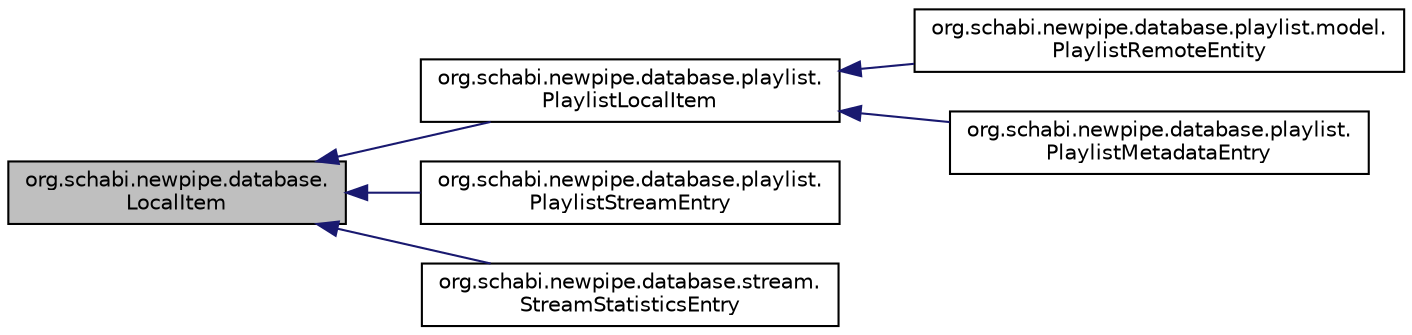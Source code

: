 digraph "org.schabi.newpipe.database.LocalItem"
{
 // LATEX_PDF_SIZE
  edge [fontname="Helvetica",fontsize="10",labelfontname="Helvetica",labelfontsize="10"];
  node [fontname="Helvetica",fontsize="10",shape=record];
  rankdir="LR";
  Node0 [label="org.schabi.newpipe.database.\lLocalItem",height=0.2,width=0.4,color="black", fillcolor="grey75", style="filled", fontcolor="black",tooltip=" "];
  Node0 -> Node1 [dir="back",color="midnightblue",fontsize="10",style="solid",fontname="Helvetica"];
  Node1 [label="org.schabi.newpipe.database.playlist.\lPlaylistLocalItem",height=0.2,width=0.4,color="black", fillcolor="white", style="filled",URL="$interfaceorg_1_1schabi_1_1newpipe_1_1database_1_1playlist_1_1_playlist_local_item.html",tooltip=" "];
  Node1 -> Node2 [dir="back",color="midnightblue",fontsize="10",style="solid",fontname="Helvetica"];
  Node2 [label="org.schabi.newpipe.database.playlist.model.\lPlaylistRemoteEntity",height=0.2,width=0.4,color="black", fillcolor="white", style="filled",URL="$classorg_1_1schabi_1_1newpipe_1_1database_1_1playlist_1_1model_1_1_playlist_remote_entity.html",tooltip=" "];
  Node1 -> Node3 [dir="back",color="midnightblue",fontsize="10",style="solid",fontname="Helvetica"];
  Node3 [label="org.schabi.newpipe.database.playlist.\lPlaylistMetadataEntry",height=0.2,width=0.4,color="black", fillcolor="white", style="filled",URL="$classorg_1_1schabi_1_1newpipe_1_1database_1_1playlist_1_1_playlist_metadata_entry.html",tooltip=" "];
  Node0 -> Node4 [dir="back",color="midnightblue",fontsize="10",style="solid",fontname="Helvetica"];
  Node4 [label="org.schabi.newpipe.database.playlist.\lPlaylistStreamEntry",height=0.2,width=0.4,color="black", fillcolor="white", style="filled",URL="$classorg_1_1schabi_1_1newpipe_1_1database_1_1playlist_1_1_playlist_stream_entry.html",tooltip=" "];
  Node0 -> Node5 [dir="back",color="midnightblue",fontsize="10",style="solid",fontname="Helvetica"];
  Node5 [label="org.schabi.newpipe.database.stream.\lStreamStatisticsEntry",height=0.2,width=0.4,color="black", fillcolor="white", style="filled",URL="$classorg_1_1schabi_1_1newpipe_1_1database_1_1stream_1_1_stream_statistics_entry.html",tooltip=" "];
}
